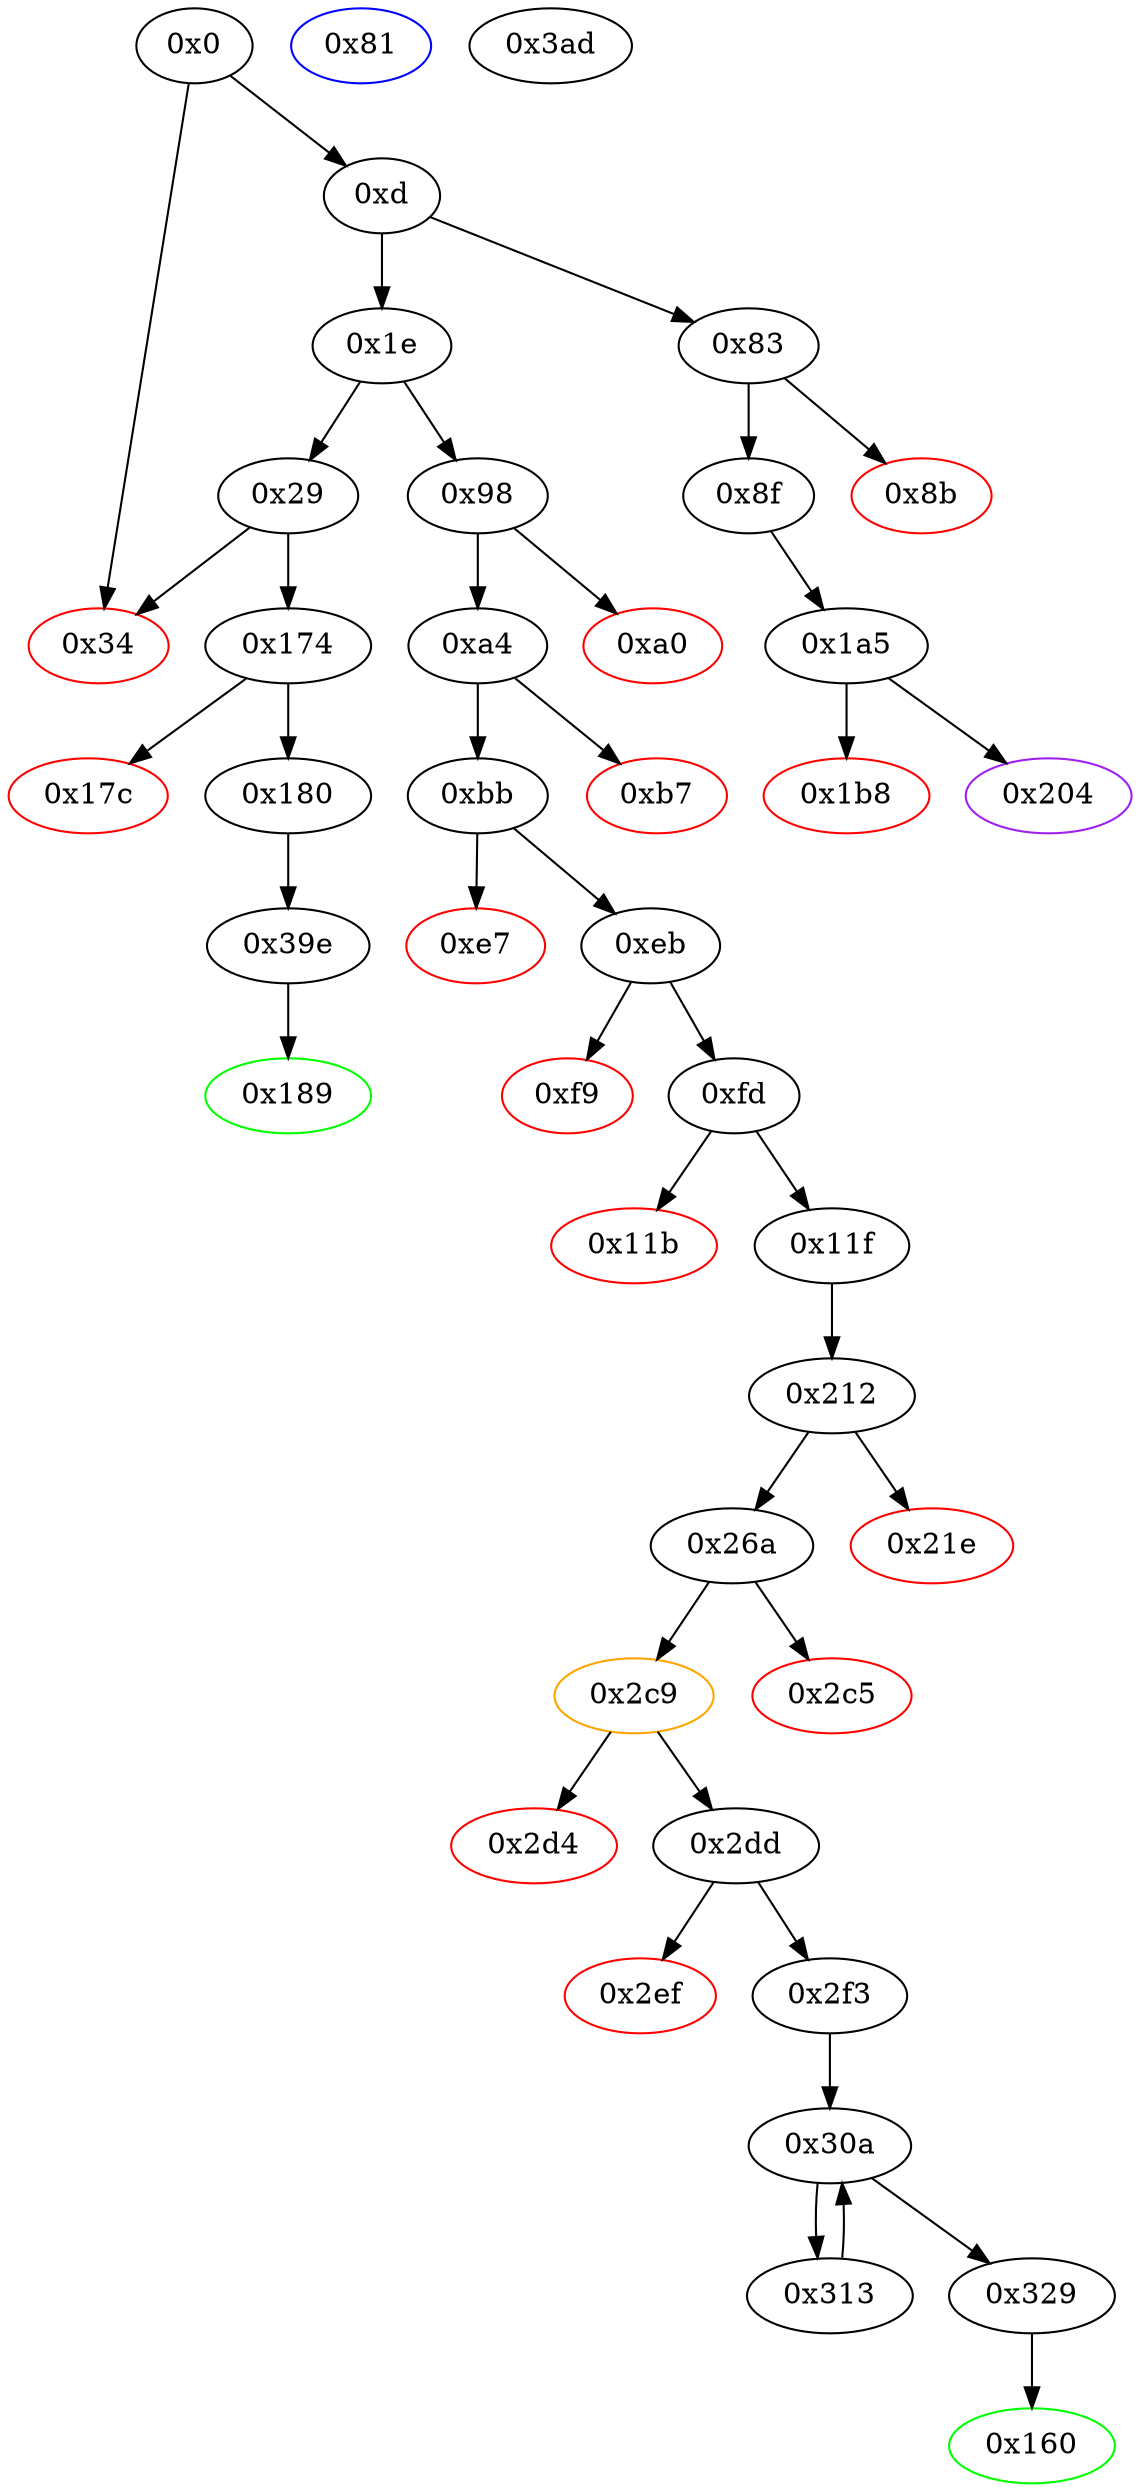 strict digraph "" {
"0x8b" [color=red, fillcolor=white, id="0x8b", style=filled, tooltip="Block 0x8b\n[0x8b:0x8e]\n---\nPredecessors: [0x83]\nSuccessors: []\n---\n0x8b PUSH1 0x0\n0x8d DUP1\n0x8e REVERT\n---\n0x8b: V40 = 0x0\n0x8e: REVERT 0x0 0x0\n---\nEntry stack: [V9, V37]\nStack pops: 0\nStack additions: []\nExit stack: [V9, V37]\n\nDef sites:\nV9: {0xd.0x12}\nV37: {0x83.0x84}\n"];
"0x2c9" [color=orange, fillcolor=white, id="0x2c9", style=filled, tooltip="Block 0x2c9\n[0x2c9:0x2d3]\n---\nPredecessors: [0x26a]\nSuccessors: [0x2d4, 0x2dd]\n---\n0x2c9 JUMPDEST\n0x2ca POP\n0x2cb GAS\n0x2cc CALL\n0x2cd ISZERO\n0x2ce DUP1\n0x2cf ISZERO\n0x2d0 PUSH2 0x2dd\n0x2d3 JUMPI\n---\n0x2c9: JUMPDEST \n0x2cb: V232 = GAS\n0x2cc: V233 = CALL V232 V219 0x0 V218 V225 V218 0x20\n0x2cd: V234 = ISZERO V233\n0x2cf: V235 = ISZERO V234\n0x2d0: V236 = 0x2dd\n0x2d3: JUMPI 0x2dd V235\n---\nEntry stack: [V9, 0x160, V62, V65, V105, 0x0, V219, V219, 0x23b872dd, V222, 0x20, V218, V225, V218, 0x0, V219, V228]\nStack pops: 7\nStack additions: [V234]\nExit stack: [V9, 0x160, V62, V65, V105, 0x0, V219, V219, 0x23b872dd, V222, V234]\n\nDef sites:\nV9: {0xd.0x12}\n0x160: {0xa4.0xa6}\nV62: {0xbb.0xc6}\nV65: {0xbb.0xcc}\nV105: {0x11f.0x132}\n0x0: {0x212.0x213}\nV219: {0x26a.0x29e}\nV219: {0x26a.0x29e}\n0x23b872dd: {0x26a.0x2a2}\nV222: {0x26a.0x2ac}\n0x20: {0x26a.0x2ae}\nV218: {0x26a.0x29a}\nV225: {0x26a.0x2b7}\nV218: {0x26a.0x29a}\n0x0: {0x26a.0x2b9}\nV219: {0x26a.0x29e}\nV228: {0x26a.0x2be}\n"];
"0x8f" [fillcolor=white, id="0x8f", style=filled, tooltip="Block 0x8f\n[0x8f:0x97]\n---\nPredecessors: [0x83]\nSuccessors: [0x1a5]\n---\n0x8f JUMPDEST\n0x90 POP\n0x91 PUSH2 0x81\n0x94 PUSH2 0x1a5\n0x97 JUMP\n---\n0x8f: JUMPDEST \n0x91: V41 = 0x81\n0x94: V42 = 0x1a5\n0x97: JUMP 0x1a5\n---\nEntry stack: [V9, V37]\nStack pops: 1\nStack additions: [0x81]\nExit stack: [V9, 0x81]\n\nDef sites:\nV9: {0xd.0x12}\nV37: {0x83.0x84}\n"];
"0x160" [color=green, fillcolor=white, id="0x160", style=filled, tooltip="Block 0x160\n[0x160:0x173]\n---\nPredecessors: [0x329]\nSuccessors: []\n---\n0x160 JUMPDEST\n0x161 PUSH1 0x40\n0x163 DUP1\n0x164 MLOAD\n0x165 SWAP2\n0x166 ISZERO\n0x167 ISZERO\n0x168 DUP3\n0x169 MSTORE\n0x16a MLOAD\n0x16b SWAP1\n0x16c DUP2\n0x16d SWAP1\n0x16e SUB\n0x16f PUSH1 0x20\n0x171 ADD\n0x172 SWAP1\n0x173 RETURN\n---\n0x160: JUMPDEST \n0x161: V113 = 0x40\n0x164: V114 = M[0x40]\n0x166: V115 = ISZERO V249\n0x167: V116 = ISZERO V115\n0x169: M[V114] = V116\n0x16a: V117 = M[0x40]\n0x16e: V118 = SUB V114 V117\n0x16f: V119 = 0x20\n0x171: V120 = ADD 0x20 V118\n0x173: RETURN V117 V120\n---\nEntry stack: [V9, V249]\nStack pops: 1\nStack additions: []\nExit stack: [V9]\n\nDef sites:\nV9: {0xd.0x12}\nV249: {0x2f3.0x2f5}\n"];
"0x81" [color=blue, fillcolor=white, id="0x81", style=filled, tooltip="Block 0x81\n[0x81:0x82]\n---\nPredecessors: []\nSuccessors: []\n---\n0x81 JUMPDEST\n0x82 STOP\n---\n0x81: JUMPDEST \n0x82: STOP \n---\nEntry stack: []\nStack pops: 0\nStack additions: []\nExit stack: []\n\nDef sites:\n"];
"0x11b" [color=red, fillcolor=white, id="0x11b", style=filled, tooltip="Block 0x11b\n[0x11b:0x11e]\n---\nPredecessors: [0xfd]\nSuccessors: []\n---\n0x11b PUSH1 0x0\n0x11d DUP1\n0x11e REVERT\n---\n0x11b: V96 = 0x0\n0x11e: REVERT 0x0 0x0\n---\nEntry stack: [V9, 0x160, V62, V65, V66, 0x4, V86, V84, 0x64]\nStack pops: 0\nStack additions: []\nExit stack: [V9, 0x160, V62, V65, V66, 0x4, V86, V84, 0x64]\n\nDef sites:\nV9: {0xd.0x12}\n0x160: {0xa4.0xa6}\nV62: {0xbb.0xc6}\nV65: {0xbb.0xcc}\nV66: {0xbb.0xcf}\n0x4: {0xa4.0xa9}\nV86: {0xfd.0x103}\nV84: {0xfd.0xff}\n0x64: {0xbb.0xd4}\n"];
"0x1a5" [fillcolor=white, id="0x1a5", style=filled, tooltip="Block 0x1a5\n[0x1a5:0x1b7]\n---\nPredecessors: [0x8f]\nSuccessors: [0x1b8, 0x204]\n---\n0x1a5 JUMPDEST\n0x1a6 PUSH1 0x0\n0x1a8 SLOAD\n0x1a9 PUSH1 0x1\n0x1ab PUSH1 0x1\n0x1ad PUSH1 0xa0\n0x1af SHL\n0x1b0 SUB\n0x1b1 AND\n0x1b2 CALLER\n0x1b3 EQ\n0x1b4 PUSH2 0x204\n0x1b7 JUMPI\n---\n0x1a5: JUMPDEST \n0x1a6: V139 = 0x0\n0x1a8: V140 = S[0x0]\n0x1a9: V141 = 0x1\n0x1ab: V142 = 0x1\n0x1ad: V143 = 0xa0\n0x1af: V144 = SHL 0xa0 0x1\n0x1b0: V145 = SUB 0x10000000000000000000000000000000000000000 0x1\n0x1b1: V146 = AND 0xffffffffffffffffffffffffffffffffffffffff V140\n0x1b2: V147 = CALLER\n0x1b3: V148 = EQ V147 V146\n0x1b4: V149 = 0x204\n0x1b7: JUMPI 0x204 V148\n---\nEntry stack: [V9, 0x81]\nStack pops: 0\nStack additions: []\nExit stack: [V9, 0x81]\n\nDef sites:\nV9: {0xd.0x12}\n0x81: {0x8f.0x91}\n"];
"0x11f" [fillcolor=white, id="0x11f", style=filled, tooltip="Block 0x11f\n[0x11f:0x15f]\n---\nPredecessors: [0xfd]\nSuccessors: [0x212]\n---\n0x11f JUMPDEST\n0x120 SWAP2\n0x121 SWAP1\n0x122 DUP1\n0x123 DUP1\n0x124 PUSH1 0x1f\n0x126 ADD\n0x127 PUSH1 0x20\n0x129 DUP1\n0x12a SWAP2\n0x12b DIV\n0x12c MUL\n0x12d PUSH1 0x20\n0x12f ADD\n0x130 PUSH1 0x40\n0x132 MLOAD\n0x133 SWAP1\n0x134 DUP2\n0x135 ADD\n0x136 PUSH1 0x40\n0x138 MSTORE\n0x139 DUP1\n0x13a SWAP4\n0x13b SWAP3\n0x13c SWAP2\n0x13d SWAP1\n0x13e DUP2\n0x13f DUP2\n0x140 MSTORE\n0x141 PUSH1 0x20\n0x143 ADD\n0x144 DUP4\n0x145 DUP4\n0x146 DUP1\n0x147 DUP3\n0x148 DUP5\n0x149 CALLDATACOPY\n0x14a PUSH1 0x0\n0x14c SWAP3\n0x14d ADD\n0x14e SWAP2\n0x14f SWAP1\n0x150 SWAP2\n0x151 MSTORE\n0x152 POP\n0x153 SWAP3\n0x154 SWAP6\n0x155 POP\n0x156 PUSH2 0x212\n0x159 SWAP5\n0x15a POP\n0x15b POP\n0x15c POP\n0x15d POP\n0x15e POP\n0x15f JUMP\n---\n0x11f: JUMPDEST \n0x124: V97 = 0x1f\n0x126: V98 = ADD 0x1f V84\n0x127: V99 = 0x20\n0x12b: V100 = DIV V98 0x20\n0x12c: V101 = MUL V100 0x20\n0x12d: V102 = 0x20\n0x12f: V103 = ADD 0x20 V101\n0x130: V104 = 0x40\n0x132: V105 = M[0x40]\n0x135: V106 = ADD V105 V103\n0x136: V107 = 0x40\n0x138: M[0x40] = V106\n0x140: M[V105] = V84\n0x141: V108 = 0x20\n0x143: V109 = ADD 0x20 V105\n0x149: CALLDATACOPY V109 V86 V84\n0x14a: V110 = 0x0\n0x14d: V111 = ADD V109 V84\n0x151: M[V111] = 0x0\n0x156: V112 = 0x212\n0x15f: JUMP 0x212\n---\nEntry stack: [V9, 0x160, V62, V65, V66, 0x4, V86, V84, 0x64]\nStack pops: 5\nStack additions: [V105]\nExit stack: [V9, 0x160, V62, V65, V105]\n\nDef sites:\nV9: {0xd.0x12}\n0x160: {0xa4.0xa6}\nV62: {0xbb.0xc6}\nV65: {0xbb.0xcc}\nV66: {0xbb.0xcf}\n0x4: {0xa4.0xa9}\nV86: {0xfd.0x103}\nV84: {0xfd.0xff}\n0x64: {0xbb.0xd4}\n"];
"0x26a" [fillcolor=white, id="0x26a", style=filled, tooltip="Block 0x26a\n[0x26a:0x2c4]\n---\nPredecessors: [0x212]\nSuccessors: [0x2c5, 0x2c9]\n---\n0x26a JUMPDEST\n0x26b PUSH1 0x1\n0x26d SLOAD\n0x26e PUSH1 0x40\n0x270 DUP1\n0x271 MLOAD\n0x272 PUSH4 0x23b872dd\n0x277 PUSH1 0xe0\n0x279 SHL\n0x27a DUP2\n0x27b MSTORE\n0x27c CALLER\n0x27d PUSH1 0x4\n0x27f DUP3\n0x280 ADD\n0x281 MSTORE\n0x282 PUSH1 0x1\n0x284 PUSH1 0x1\n0x286 PUSH1 0xa0\n0x288 SHL\n0x289 SUB\n0x28a DUP8\n0x28b DUP2\n0x28c AND\n0x28d PUSH1 0x24\n0x28f DUP4\n0x290 ADD\n0x291 MSTORE\n0x292 PUSH1 0x44\n0x294 DUP3\n0x295 ADD\n0x296 DUP8\n0x297 SWAP1\n0x298 MSTORE\n0x299 SWAP2\n0x29a MLOAD\n0x29b SWAP2\n0x29c SWAP1\n0x29d SWAP3\n0x29e AND\n0x29f SWAP2\n0x2a0 DUP3\n0x2a1 SWAP2\n0x2a2 PUSH4 0x23b872dd\n0x2a7 SWAP2\n0x2a8 PUSH1 0x64\n0x2aa DUP1\n0x2ab DUP3\n0x2ac ADD\n0x2ad SWAP3\n0x2ae PUSH1 0x20\n0x2b0 SWAP3\n0x2b1 SWAP1\n0x2b2 SWAP2\n0x2b3 SWAP1\n0x2b4 DUP3\n0x2b5 SWAP1\n0x2b6 SUB\n0x2b7 ADD\n0x2b8 DUP2\n0x2b9 PUSH1 0x0\n0x2bb DUP8\n0x2bc DUP1\n0x2bd EXTCODESIZE\n0x2be ISZERO\n0x2bf DUP1\n0x2c0 ISZERO\n0x2c1 PUSH2 0x2c9\n0x2c4 JUMPI\n---\n0x26a: JUMPDEST \n0x26b: V198 = 0x1\n0x26d: V199 = S[0x1]\n0x26e: V200 = 0x40\n0x271: V201 = M[0x40]\n0x272: V202 = 0x23b872dd\n0x277: V203 = 0xe0\n0x279: V204 = SHL 0xe0 0x23b872dd\n0x27b: M[V201] = 0x23b872dd00000000000000000000000000000000000000000000000000000000\n0x27c: V205 = CALLER\n0x27d: V206 = 0x4\n0x280: V207 = ADD V201 0x4\n0x281: M[V207] = V205\n0x282: V208 = 0x1\n0x284: V209 = 0x1\n0x286: V210 = 0xa0\n0x288: V211 = SHL 0xa0 0x1\n0x289: V212 = SUB 0x10000000000000000000000000000000000000000 0x1\n0x28c: V213 = AND 0xffffffffffffffffffffffffffffffffffffffff V62\n0x28d: V214 = 0x24\n0x290: V215 = ADD V201 0x24\n0x291: M[V215] = V213\n0x292: V216 = 0x44\n0x295: V217 = ADD V201 0x44\n0x298: M[V217] = V65\n0x29a: V218 = M[0x40]\n0x29e: V219 = AND V199 0xffffffffffffffffffffffffffffffffffffffff\n0x2a2: V220 = 0x23b872dd\n0x2a8: V221 = 0x64\n0x2ac: V222 = ADD V201 0x64\n0x2ae: V223 = 0x20\n0x2b6: V224 = SUB V201 V218\n0x2b7: V225 = ADD V224 0x64\n0x2b9: V226 = 0x0\n0x2bd: V227 = EXTCODESIZE V219\n0x2be: V228 = ISZERO V227\n0x2c0: V229 = ISZERO V228\n0x2c1: V230 = 0x2c9\n0x2c4: JUMPI 0x2c9 V229\n---\nEntry stack: [V9, 0x160, V62, V65, V105, 0x0]\nStack pops: 4\nStack additions: [S3, S2, S1, S0, V219, V219, 0x23b872dd, V222, 0x20, V218, V225, V218, 0x0, V219, V228]\nExit stack: [V9, 0x160, V62, V65, V105, 0x0, V219, V219, 0x23b872dd, V222, 0x20, V218, V225, V218, 0x0, V219, V228]\n\nDef sites:\nV9: {0xd.0x12}\n0x160: {0xa4.0xa6}\nV62: {0xbb.0xc6}\nV65: {0xbb.0xcc}\nV105: {0x11f.0x132}\n0x0: {0x212.0x213}\n"];
"0x189" [color=green, fillcolor=white, id="0x189", style=filled, tooltip="Block 0x189\n[0x189:0x1a4]\n---\nPredecessors: [0x39e]\nSuccessors: []\n---\n0x189 JUMPDEST\n0x18a PUSH1 0x40\n0x18c DUP1\n0x18d MLOAD\n0x18e PUSH1 0x1\n0x190 PUSH1 0x1\n0x192 PUSH1 0xa0\n0x194 SHL\n0x195 SUB\n0x196 SWAP1\n0x197 SWAP3\n0x198 AND\n0x199 DUP3\n0x19a MSTORE\n0x19b MLOAD\n0x19c SWAP1\n0x19d DUP2\n0x19e SWAP1\n0x19f SUB\n0x1a0 PUSH1 0x20\n0x1a2 ADD\n0x1a3 SWAP1\n0x1a4 RETURN\n---\n0x189: JUMPDEST \n0x18a: V127 = 0x40\n0x18d: V128 = M[0x40]\n0x18e: V129 = 0x1\n0x190: V130 = 0x1\n0x192: V131 = 0xa0\n0x194: V132 = SHL 0xa0 0x1\n0x195: V133 = SUB 0x10000000000000000000000000000000000000000 0x1\n0x198: V134 = AND V303 0xffffffffffffffffffffffffffffffffffffffff\n0x19a: M[V128] = V134\n0x19b: V135 = M[0x40]\n0x19f: V136 = SUB V128 V135\n0x1a0: V137 = 0x20\n0x1a2: V138 = ADD 0x20 V136\n0x1a4: RETURN V135 V138\n---\nEntry stack: [V9, V303]\nStack pops: 1\nStack additions: []\nExit stack: [V9]\n\nDef sites:\nV9: {0xd.0x12}\nV303: {0x39e.0x3aa}\n"];
"0x2ef" [color=red, fillcolor=white, id="0x2ef", style=filled, tooltip="Block 0x2ef\n[0x2ef:0x2f2]\n---\nPredecessors: [0x2dd]\nSuccessors: []\n---\n0x2ef PUSH1 0x0\n0x2f1 DUP1\n0x2f2 REVERT\n---\n0x2ef: V248 = 0x0\n0x2f2: REVERT 0x0 0x0\n---\nEntry stack: [V9, 0x160, V62, V65, V105, 0x0, V219, V242, V243]\nStack pops: 0\nStack additions: []\nExit stack: [V9, 0x160, V62, V65, V105, 0x0, V219, V242, V243]\n\nDef sites:\nV9: {0xd.0x12}\n0x160: {0xa4.0xa6}\nV62: {0xbb.0xc6}\nV65: {0xbb.0xcc}\nV105: {0x11f.0x132}\n0x0: {0x212.0x213}\nV219: {0x26a.0x29e}\nV242: {0x2dd.0x2e4}\nV243: {0x2dd.0x2e5}\n"];
"0x83" [fillcolor=white, id="0x83", style=filled, tooltip="Block 0x83\n[0x83:0x8a]\n---\nPredecessors: [0xd]\nSuccessors: [0x8b, 0x8f]\n---\n0x83 JUMPDEST\n0x84 CALLVALUE\n0x85 DUP1\n0x86 ISZERO\n0x87 PUSH2 0x8f\n0x8a JUMPI\n---\n0x83: JUMPDEST \n0x84: V37 = CALLVALUE\n0x86: V38 = ISZERO V37\n0x87: V39 = 0x8f\n0x8a: JUMPI 0x8f V38\n---\nEntry stack: [V9]\nStack pops: 0\nStack additions: [V37]\nExit stack: [V9, V37]\n\nDef sites:\nV9: {0xd.0x12}\n"];
"0x3ad" [fillcolor=white, id="0x3ad", style=filled, tooltip="Block 0x3ad\n[0x3ad:0x3e1]\n---\nPredecessors: []\nSuccessors: []\n---\n0x3ad INVALID\n0x3ae LOG2\n0x3af PUSH6 0x627a7a723158\n0x3b6 SHA3\n0x3b7 MISSING 0xac\n0x3b8 SIGNEXTEND\n0x3b9 DUP1\n0x3ba MISSING 0xd5\n0x3bb REVERT\n0x3bc SWAP11\n0x3bd SUB\n0x3be DUP13\n0x3bf MISSING 0xc2\n0x3c0 LOG4\n0x3c1 PUSH7 0x8aac083defeff7\n0x3c9 MISSING 0x2f\n0x3ca MISSING 0x26\n0x3cb MISSING 0x2c\n0x3cc SWAP9\n0x3cd MISSING 0xcc\n0x3ce GASPRICE\n0x3cf PUSH7 0x586b815100e1e2\n0x3d7 PUSH5 0x736f6c6343\n0x3dd STOP\n0x3de SDIV\n0x3df LT\n0x3e0 STOP\n0x3e1 ORIGIN\n---\n0x3ad: INVALID \n0x3ae: LOG S0 S1 S2 S3\n0x3af: V304 = 0x627a7a723158\n0x3b6: V305 = SHA3 0x627a7a723158 S4\n0x3b7: MISSING 0xac\n0x3b8: V306 = SIGNEXTEND S0 S1\n0x3ba: MISSING 0xd5\n0x3bb: REVERT S0 S1\n0x3bd: V307 = SUB S11 S1\n0x3bf: MISSING 0xc2\n0x3c0: LOG S0 S1 S2 S3 S4 S5\n0x3c1: V308 = 0x8aac083defeff7\n0x3c9: MISSING 0x2f\n0x3ca: MISSING 0x26\n0x3cb: MISSING 0x2c\n0x3cd: MISSING 0xcc\n0x3ce: V309 = GASPRICE\n0x3cf: V310 = 0x586b815100e1e2\n0x3d7: V311 = 0x736f6c6343\n0x3dd: STOP \n0x3de: V312 = SDIV S0 S1\n0x3df: V313 = LT V312 S2\n0x3e0: STOP \n0x3e1: V314 = ORIGIN\n---\nEntry stack: []\nStack pops: 0\nStack additions: [V305, V306, V306, S13, V307, S2, S3, S4, S5, S6, S7, S8, S9, S10, S0, S12, S13, 0x8aac083defeff7, S9, S1, S2, S3, S4, S5, S6, S7, S8, S0, 0x736f6c6343, 0x586b815100e1e2, V309, V313, V314]\nExit stack: []\n\nDef sites:\n"];
"0x329" [fillcolor=white, id="0x329", style=filled, tooltip="Block 0x329\n[0x329:0x39d]\n---\nPredecessors: [0x30a]\nSuccessors: [0x160]\n---\n0x329 JUMPDEST\n0x32a MLOAD\n0x32b DUP2\n0x32c MLOAD\n0x32d PUSH1 0x20\n0x32f SWAP4\n0x330 DUP5\n0x331 SUB\n0x332 PUSH2 0x100\n0x335 EXP\n0x336 PUSH1 0x0\n0x338 NOT\n0x339 ADD\n0x33a DUP1\n0x33b NOT\n0x33c SWAP1\n0x33d SWAP3\n0x33e AND\n0x33f SWAP2\n0x340 AND\n0x341 OR\n0x342 SWAP1\n0x343 MSTORE\n0x344 PUSH1 0x40\n0x346 DUP1\n0x347 MLOAD\n0x348 SWAP3\n0x349 SWAP1\n0x34a SWAP5\n0x34b ADD\n0x34c DUP3\n0x34d SWAP1\n0x34e SUB\n0x34f DUP3\n0x350 SHA3\n0x351 PUSH1 0x1\n0x353 PUSH1 0x1\n0x355 PUSH1 0xa0\n0x357 SHL\n0x358 SUB\n0x359 DUP13\n0x35a AND\n0x35b DUP4\n0x35c MSTORE\n0x35d SWAP1\n0x35e DUP3\n0x35f ADD\n0x360 DUP11\n0x361 SWAP1\n0x362 MSTORE\n0x363 DUP4\n0x364 MLOAD\n0x365 SWAP1\n0x366 SWAP6\n0x367 POP\n0x368 CALLER\n0x369 SWAP5\n0x36a POP\n0x36b PUSH32 0xa6c34ddb8813bc4127e45fb5fea9954a5303fee8ddf93c620118001f2306e5d3\n0x38c SWAP4\n0x38d SWAP2\n0x38e DUP2\n0x38f SWAP1\n0x390 SUB\n0x391 SWAP1\n0x392 SWAP2\n0x393 ADD\n0x394 SWAP2\n0x395 POP\n0x396 LOG3\n0x397 POP\n0x398 SWAP4\n0x399 SWAP3\n0x39a POP\n0x39b POP\n0x39c POP\n0x39d JUMP\n---\n0x329: JUMPDEST \n0x32a: V266 = M[S0]\n0x32c: V267 = M[S1]\n0x32d: V268 = 0x20\n0x331: V269 = SUB 0x20 S2\n0x332: V270 = 0x100\n0x335: V271 = EXP 0x100 V269\n0x336: V272 = 0x0\n0x338: V273 = NOT 0x0\n0x339: V274 = ADD 0xffffffffffffffffffffffffffffffffffffffffffffffffffffffffffffffff V271\n0x33b: V275 = NOT V274\n0x33e: V276 = AND V266 V275\n0x340: V277 = AND V274 V267\n0x341: V278 = OR V277 V276\n0x343: M[S1] = V278\n0x344: V279 = 0x40\n0x347: V280 = M[0x40]\n0x34b: V281 = ADD V251 V252\n0x34e: V282 = SUB V281 V280\n0x350: V283 = SHA3 V280 V282\n0x351: V284 = 0x1\n0x353: V285 = 0x1\n0x355: V286 = 0xa0\n0x357: V287 = SHL 0xa0 0x1\n0x358: V288 = SUB 0x10000000000000000000000000000000000000000 0x1\n0x35a: V289 = AND V62 0xffffffffffffffffffffffffffffffffffffffff\n0x35c: M[V280] = V289\n0x35f: V290 = ADD V280 0x20\n0x362: M[V290] = V65\n0x364: V291 = M[0x40]\n0x368: V292 = CALLER\n0x36b: V293 = 0xa6c34ddb8813bc4127e45fb5fea9954a5303fee8ddf93c620118001f2306e5d3\n0x390: V294 = SUB V280 V291\n0x393: V295 = ADD 0x40 V294\n0x396: LOG V291 V295 0xa6c34ddb8813bc4127e45fb5fea9954a5303fee8ddf93c620118001f2306e5d3 V292 V283\n0x39d: JUMP 0x160\n---\nEntry stack: [V9, 0x160, V62, V65, V105, V249, V219, V105, V251, V251, V254, V252, S2, S1, S0]\nStack pops: 14\nStack additions: [S9]\nExit stack: [V9, V249]\n\nDef sites:\nV9: {0xd.0x12}\n0x160: {0xa4.0xa6}\nV62: {0xbb.0xc6}\nV65: {0xbb.0xcc}\nV105: {0x11f.0x132}\nV249: {0x2f3.0x2f5}\nV219: {0x26a.0x29e}\nV105: {0x11f.0x132}\nV251: {0x2f3.0x2f8}\nV251: {0x2f3.0x2f8}\nV254: {0x2f3.0x305}\nV252: {0x2f3.0x2fa}\nS2: {0x313.0x31c, 0x2f3.0x2fa}\nS1: {0x313.0x322, 0x2f3.0x2f8}\nS0: {0x313.0x324, 0x2f3.0x305}\n"];
"0x212" [fillcolor=white, id="0x212", style=filled, tooltip="Block 0x212\n[0x212:0x21d]\n---\nPredecessors: [0x11f]\nSuccessors: [0x21e, 0x26a]\n---\n0x212 JUMPDEST\n0x213 PUSH1 0x0\n0x215 DUP2\n0x216 MLOAD\n0x217 PUSH1 0x46\n0x219 EQ\n0x21a PUSH2 0x26a\n0x21d JUMPI\n---\n0x212: JUMPDEST \n0x213: V175 = 0x0\n0x216: V176 = M[V105]\n0x217: V177 = 0x46\n0x219: V178 = EQ 0x46 V176\n0x21a: V179 = 0x26a\n0x21d: JUMPI 0x26a V178\n---\nEntry stack: [V9, 0x160, V62, V65, V105]\nStack pops: 1\nStack additions: [S0, 0x0]\nExit stack: [V9, 0x160, V62, V65, V105, 0x0]\n\nDef sites:\nV9: {0xd.0x12}\n0x160: {0xa4.0xa6}\nV62: {0xbb.0xc6}\nV65: {0xbb.0xcc}\nV105: {0x11f.0x132}\n"];
"0x17c" [color=red, fillcolor=white, id="0x17c", style=filled, tooltip="Block 0x17c\n[0x17c:0x17f]\n---\nPredecessors: [0x174]\nSuccessors: []\n---\n0x17c PUSH1 0x0\n0x17e DUP1\n0x17f REVERT\n---\n0x17c: V124 = 0x0\n0x17f: REVERT 0x0 0x0\n---\nEntry stack: [V9, V121]\nStack pops: 0\nStack additions: []\nExit stack: [V9, V121]\n\nDef sites:\nV9: {0xd.0x12}\nV121: {0x174.0x175}\n"];
"0xf9" [color=red, fillcolor=white, id="0xf9", style=filled, tooltip="Block 0xf9\n[0xf9:0xfc]\n---\nPredecessors: [0xeb]\nSuccessors: []\n---\n0xf9 PUSH1 0x0\n0xfb DUP1\n0xfc REVERT\n---\n0xf9: V83 = 0x0\n0xfc: REVERT 0x0 0x0\n---\nEntry stack: [V9, 0x160, V62, V65, V66, 0x4, 0x64, V77]\nStack pops: 0\nStack additions: []\nExit stack: [V9, 0x160, V62, V65, V66, 0x4, 0x64, V77]\n\nDef sites:\nV9: {0xd.0x12}\n0x160: {0xa4.0xa6}\nV62: {0xbb.0xc6}\nV65: {0xbb.0xcc}\nV66: {0xbb.0xcf}\n0x4: {0xa4.0xa9}\n0x64: {0xbb.0xd4}\nV77: {0xeb.0xed}\n"];
"0xa4" [fillcolor=white, id="0xa4", style=filled, tooltip="Block 0xa4\n[0xa4:0xb6]\n---\nPredecessors: [0x98]\nSuccessors: [0xb7, 0xbb]\n---\n0xa4 JUMPDEST\n0xa5 POP\n0xa6 PUSH2 0x160\n0xa9 PUSH1 0x4\n0xab DUP1\n0xac CALLDATASIZE\n0xad SUB\n0xae PUSH1 0x60\n0xb0 DUP2\n0xb1 LT\n0xb2 ISZERO\n0xb3 PUSH2 0xbb\n0xb6 JUMPI\n---\n0xa4: JUMPDEST \n0xa6: V47 = 0x160\n0xa9: V48 = 0x4\n0xac: V49 = CALLDATASIZE\n0xad: V50 = SUB V49 0x4\n0xae: V51 = 0x60\n0xb1: V52 = LT V50 0x60\n0xb2: V53 = ISZERO V52\n0xb3: V54 = 0xbb\n0xb6: JUMPI 0xbb V53\n---\nEntry stack: [V9, V43]\nStack pops: 1\nStack additions: [0x160, 0x4, V50]\nExit stack: [V9, 0x160, 0x4, V50]\n\nDef sites:\nV9: {0xd.0x12}\nV43: {0x98.0x99}\n"];
"0x29" [fillcolor=white, id="0x29", style=filled, tooltip="Block 0x29\n[0x29:0x33]\n---\nPredecessors: [0x1e]\nSuccessors: [0x34, 0x174]\n---\n0x29 DUP1\n0x2a PUSH4 0x7af148c0\n0x2f EQ\n0x30 PUSH2 0x174\n0x33 JUMPI\n---\n0x2a: V16 = 0x7af148c0\n0x2f: V17 = EQ 0x7af148c0 V9\n0x30: V18 = 0x174\n0x33: JUMPI 0x174 V17\n---\nEntry stack: [V9]\nStack pops: 1\nStack additions: [S0]\nExit stack: [V9]\n\nDef sites:\nV9: {0xd.0x12}\n"];
"0xe7" [color=red, fillcolor=white, id="0xe7", style=filled, tooltip="Block 0xe7\n[0xe7:0xea]\n---\nPredecessors: [0xbb]\nSuccessors: []\n---\n0xe7 PUSH1 0x0\n0xe9 DUP1\n0xea REVERT\n---\n0xe7: V76 = 0x0\n0xea: REVERT 0x0 0x0\n---\nEntry stack: [V9, 0x160, V62, V65, V66, 0x4, 0x64, V71]\nStack pops: 0\nStack additions: []\nExit stack: [V9, 0x160, V62, V65, V66, 0x4, 0x64, V71]\n\nDef sites:\nV9: {0xd.0x12}\n0x160: {0xa4.0xa6}\nV62: {0xbb.0xc6}\nV65: {0xbb.0xcc}\nV66: {0xbb.0xcf}\n0x4: {0xa4.0xa9}\n0x64: {0xbb.0xd4}\nV71: {0xbb.0xd9}\n"];
"0x313" [fillcolor=white, id="0x313", style=filled, tooltip="Block 0x313\n[0x313:0x328]\n---\nPredecessors: [0x30a]\nSuccessors: [0x30a]\n---\n0x313 DUP1\n0x314 MLOAD\n0x315 DUP3\n0x316 MSTORE\n0x317 PUSH1 0x1f\n0x319 NOT\n0x31a SWAP1\n0x31b SWAP3\n0x31c ADD\n0x31d SWAP2\n0x31e PUSH1 0x20\n0x320 SWAP2\n0x321 DUP3\n0x322 ADD\n0x323 SWAP2\n0x324 ADD\n0x325 PUSH2 0x30a\n0x328 JUMP\n---\n0x314: V258 = M[S0]\n0x316: M[S1] = V258\n0x317: V259 = 0x1f\n0x319: V260 = NOT 0x1f\n0x31c: V261 = ADD S2 0xffffffffffffffffffffffffffffffffffffffffffffffffffffffffffffffe0\n0x31e: V262 = 0x20\n0x322: V263 = ADD 0x20 S1\n0x324: V264 = ADD 0x20 S0\n0x325: V265 = 0x30a\n0x328: JUMP 0x30a\n---\nEntry stack: [V9, 0x160, V62, V65, V105, V249, V219, V105, V251, V251, V254, V252, S2, S1, S0]\nStack pops: 3\nStack additions: [V261, V263, V264]\nExit stack: [V9, 0x160, V62, V65, V105, V249, V219, V105, V251, V251, V254, V252, V261, V263, V264]\n\nDef sites:\nV9: {0xd.0x12}\n0x160: {0xa4.0xa6}\nV62: {0xbb.0xc6}\nV65: {0xbb.0xcc}\nV105: {0x11f.0x132}\nV249: {0x2f3.0x2f5}\nV219: {0x26a.0x29e}\nV105: {0x11f.0x132}\nV251: {0x2f3.0x2f8}\nV251: {0x2f3.0x2f8}\nV254: {0x2f3.0x305}\nV252: {0x2f3.0x2fa}\nS2: {0x313.0x31c, 0x2f3.0x2fa}\nS1: {0x313.0x322, 0x2f3.0x2f8}\nS0: {0x313.0x324, 0x2f3.0x305}\n"];
"0xa0" [color=red, fillcolor=white, id="0xa0", style=filled, tooltip="Block 0xa0\n[0xa0:0xa3]\n---\nPredecessors: [0x98]\nSuccessors: []\n---\n0xa0 PUSH1 0x0\n0xa2 DUP1\n0xa3 REVERT\n---\n0xa0: V46 = 0x0\n0xa3: REVERT 0x0 0x0\n---\nEntry stack: [V9, V43]\nStack pops: 0\nStack additions: []\nExit stack: [V9, V43]\n\nDef sites:\nV9: {0xd.0x12}\nV43: {0x98.0x99}\n"];
"0xbb" [fillcolor=white, id="0xbb", style=filled, tooltip="Block 0xbb\n[0xbb:0xe6]\n---\nPredecessors: [0xa4]\nSuccessors: [0xe7, 0xeb]\n---\n0xbb JUMPDEST\n0xbc PUSH1 0x1\n0xbe PUSH1 0x1\n0xc0 PUSH1 0xa0\n0xc2 SHL\n0xc3 SUB\n0xc4 DUP3\n0xc5 CALLDATALOAD\n0xc6 AND\n0xc7 SWAP2\n0xc8 PUSH1 0x20\n0xca DUP2\n0xcb ADD\n0xcc CALLDATALOAD\n0xcd SWAP2\n0xce DUP2\n0xcf ADD\n0xd0 SWAP1\n0xd1 PUSH1 0x60\n0xd3 DUP2\n0xd4 ADD\n0xd5 PUSH1 0x40\n0xd7 DUP3\n0xd8 ADD\n0xd9 CALLDATALOAD\n0xda PUSH5 0x100000000\n0xe0 DUP2\n0xe1 GT\n0xe2 ISZERO\n0xe3 PUSH2 0xeb\n0xe6 JUMPI\n---\n0xbb: JUMPDEST \n0xbc: V56 = 0x1\n0xbe: V57 = 0x1\n0xc0: V58 = 0xa0\n0xc2: V59 = SHL 0xa0 0x1\n0xc3: V60 = SUB 0x10000000000000000000000000000000000000000 0x1\n0xc5: V61 = CALLDATALOAD 0x4\n0xc6: V62 = AND V61 0xffffffffffffffffffffffffffffffffffffffff\n0xc8: V63 = 0x20\n0xcb: V64 = ADD 0x4 0x20\n0xcc: V65 = CALLDATALOAD 0x24\n0xcf: V66 = ADD 0x4 V50\n0xd1: V67 = 0x60\n0xd4: V68 = ADD 0x4 0x60\n0xd5: V69 = 0x40\n0xd8: V70 = ADD 0x4 0x40\n0xd9: V71 = CALLDATALOAD 0x44\n0xda: V72 = 0x100000000\n0xe1: V73 = GT V71 0x100000000\n0xe2: V74 = ISZERO V73\n0xe3: V75 = 0xeb\n0xe6: JUMPI 0xeb V74\n---\nEntry stack: [V9, 0x160, 0x4, V50]\nStack pops: 2\nStack additions: [V62, V65, V66, S1, 0x64, V71]\nExit stack: [V9, 0x160, V62, V65, V66, 0x4, 0x64, V71]\n\nDef sites:\nV9: {0xd.0x12}\n0x160: {0xa4.0xa6}\n0x4: {0xa4.0xa9}\nV50: {0xa4.0xad}\n"];
"0x98" [fillcolor=white, id="0x98", style=filled, tooltip="Block 0x98\n[0x98:0x9f]\n---\nPredecessors: [0x1e]\nSuccessors: [0xa0, 0xa4]\n---\n0x98 JUMPDEST\n0x99 CALLVALUE\n0x9a DUP1\n0x9b ISZERO\n0x9c PUSH2 0xa4\n0x9f JUMPI\n---\n0x98: JUMPDEST \n0x99: V43 = CALLVALUE\n0x9b: V44 = ISZERO V43\n0x9c: V45 = 0xa4\n0x9f: JUMPI 0xa4 V44\n---\nEntry stack: [V9]\nStack pops: 0\nStack additions: [V43]\nExit stack: [V9, V43]\n\nDef sites:\nV9: {0xd.0x12}\n"];
"0x0" [fillcolor=white, id="0x0", style=filled, tooltip="Block 0x0\n[0x0:0xc]\n---\nPredecessors: []\nSuccessors: [0xd, 0x34]\n---\n0x0 PUSH1 0x80\n0x2 PUSH1 0x40\n0x4 MSTORE\n0x5 PUSH1 0x4\n0x7 CALLDATASIZE\n0x8 LT\n0x9 PUSH2 0x34\n0xc JUMPI\n---\n0x0: V0 = 0x80\n0x2: V1 = 0x40\n0x4: M[0x40] = 0x80\n0x5: V2 = 0x4\n0x7: V3 = CALLDATASIZE\n0x8: V4 = LT V3 0x4\n0x9: V5 = 0x34\n0xc: JUMPI 0x34 V4\n---\nEntry stack: []\nStack pops: 0\nStack additions: []\nExit stack: []\n\nDef sites:\n"];
"0x174" [fillcolor=white, id="0x174", style=filled, tooltip="Block 0x174\n[0x174:0x17b]\n---\nPredecessors: [0x29]\nSuccessors: [0x17c, 0x180]\n---\n0x174 JUMPDEST\n0x175 CALLVALUE\n0x176 DUP1\n0x177 ISZERO\n0x178 PUSH2 0x180\n0x17b JUMPI\n---\n0x174: JUMPDEST \n0x175: V121 = CALLVALUE\n0x177: V122 = ISZERO V121\n0x178: V123 = 0x180\n0x17b: JUMPI 0x180 V122\n---\nEntry stack: [V9]\nStack pops: 0\nStack additions: [V121]\nExit stack: [V9, V121]\n\nDef sites:\nV9: {0xd.0x12}\n"];
"0x34" [color=red, fillcolor=white, id="0x34", style=filled, tooltip="Block 0x34\n[0x34:0x80]\n---\nPredecessors: [0x0, 0x29]\nSuccessors: []\n---\n0x34 JUMPDEST\n0x35 PUSH1 0x40\n0x37 DUP1\n0x38 MLOAD\n0x39 PUSH3 0x461bcd\n0x3d PUSH1 0xe5\n0x3f SHL\n0x40 DUP2\n0x41 MSTORE\n0x42 PUSH1 0x20\n0x44 PUSH1 0x4\n0x46 DUP3\n0x47 ADD\n0x48 MSTORE\n0x49 PUSH1 0x19\n0x4b PUSH1 0x24\n0x4d DUP3\n0x4e ADD\n0x4f MSTORE\n0x50 PUSH32 0x657468207472616e736665722069732064697361626c65642e00000000000000\n0x71 PUSH1 0x44\n0x73 DUP3\n0x74 ADD\n0x75 MSTORE\n0x76 SWAP1\n0x77 MLOAD\n0x78 SWAP1\n0x79 DUP2\n0x7a SWAP1\n0x7b SUB\n0x7c PUSH1 0x64\n0x7e ADD\n0x7f SWAP1\n0x80 REVERT\n---\n0x34: JUMPDEST \n0x35: V19 = 0x40\n0x38: V20 = M[0x40]\n0x39: V21 = 0x461bcd\n0x3d: V22 = 0xe5\n0x3f: V23 = SHL 0xe5 0x461bcd\n0x41: M[V20] = 0x8c379a000000000000000000000000000000000000000000000000000000000\n0x42: V24 = 0x20\n0x44: V25 = 0x4\n0x47: V26 = ADD V20 0x4\n0x48: M[V26] = 0x20\n0x49: V27 = 0x19\n0x4b: V28 = 0x24\n0x4e: V29 = ADD V20 0x24\n0x4f: M[V29] = 0x19\n0x50: V30 = 0x657468207472616e736665722069732064697361626c65642e00000000000000\n0x71: V31 = 0x44\n0x74: V32 = ADD V20 0x44\n0x75: M[V32] = 0x657468207472616e736665722069732064697361626c65642e00000000000000\n0x77: V33 = M[0x40]\n0x7b: V34 = SUB V20 V33\n0x7c: V35 = 0x64\n0x7e: V36 = ADD 0x64 V34\n0x80: REVERT V33 V36\n---\nEntry stack: [V9]\nStack pops: 0\nStack additions: []\nExit stack: [V9]\n\nDef sites:\nV9: {0xd.0x12}\n"];
"0x39e" [fillcolor=white, id="0x39e", style=filled, tooltip="Block 0x39e\n[0x39e:0x3ac]\n---\nPredecessors: [0x180]\nSuccessors: [0x189]\n---\n0x39e JUMPDEST\n0x39f PUSH1 0x1\n0x3a1 SLOAD\n0x3a2 PUSH1 0x1\n0x3a4 PUSH1 0x1\n0x3a6 PUSH1 0xa0\n0x3a8 SHL\n0x3a9 SUB\n0x3aa AND\n0x3ab SWAP1\n0x3ac JUMP\n---\n0x39e: JUMPDEST \n0x39f: V296 = 0x1\n0x3a1: V297 = S[0x1]\n0x3a2: V298 = 0x1\n0x3a4: V299 = 0x1\n0x3a6: V300 = 0xa0\n0x3a8: V301 = SHL 0xa0 0x1\n0x3a9: V302 = SUB 0x10000000000000000000000000000000000000000 0x1\n0x3aa: V303 = AND 0xffffffffffffffffffffffffffffffffffffffff V297\n0x3ac: JUMP 0x189\n---\nEntry stack: [V9, 0x189]\nStack pops: 1\nStack additions: [V303]\nExit stack: [V9, V303]\n\nDef sites:\nV9: {0xd.0x12}\n0x189: {0x180.0x182}\n"];
"0xb7" [color=red, fillcolor=white, id="0xb7", style=filled, tooltip="Block 0xb7\n[0xb7:0xba]\n---\nPredecessors: [0xa4]\nSuccessors: []\n---\n0xb7 PUSH1 0x0\n0xb9 DUP1\n0xba REVERT\n---\n0xb7: V55 = 0x0\n0xba: REVERT 0x0 0x0\n---\nEntry stack: [V9, 0x160, 0x4, V50]\nStack pops: 0\nStack additions: []\nExit stack: [V9, 0x160, 0x4, V50]\n\nDef sites:\nV9: {0xd.0x12}\n0x160: {0xa4.0xa6}\n0x4: {0xa4.0xa9}\nV50: {0xa4.0xad}\n"];
"0x2d4" [color=red, fillcolor=white, id="0x2d4", style=filled, tooltip="Block 0x2d4\n[0x2d4:0x2dc]\n---\nPredecessors: [0x2c9]\nSuccessors: []\n---\n0x2d4 RETURNDATASIZE\n0x2d5 PUSH1 0x0\n0x2d7 DUP1\n0x2d8 RETURNDATACOPY\n0x2d9 RETURNDATASIZE\n0x2da PUSH1 0x0\n0x2dc REVERT\n---\n0x2d4: V237 = RETURNDATASIZE\n0x2d5: V238 = 0x0\n0x2d8: RETURNDATACOPY 0x0 0x0 V237\n0x2d9: V239 = RETURNDATASIZE\n0x2da: V240 = 0x0\n0x2dc: REVERT 0x0 V239\n---\nEntry stack: [V9, 0x160, V62, V65, V105, 0x0, V219, V219, 0x23b872dd, V222, V234]\nStack pops: 0\nStack additions: []\nExit stack: [V9, 0x160, V62, V65, V105, 0x0, V219, V219, 0x23b872dd, V222, V234]\n\nDef sites:\nV9: {0xd.0x12}\n0x160: {0xa4.0xa6}\nV62: {0xbb.0xc6}\nV65: {0xbb.0xcc}\nV105: {0x11f.0x132}\n0x0: {0x212.0x213}\nV219: {0x26a.0x29e}\nV219: {0x26a.0x29e}\n0x23b872dd: {0x26a.0x2a2}\nV222: {0x26a.0x2ac}\nV234: {0x2c9.0x2cd}\n"];
"0xeb" [fillcolor=white, id="0xeb", style=filled, tooltip="Block 0xeb\n[0xeb:0xf8]\n---\nPredecessors: [0xbb]\nSuccessors: [0xf9, 0xfd]\n---\n0xeb JUMPDEST\n0xec DUP3\n0xed ADD\n0xee DUP4\n0xef PUSH1 0x20\n0xf1 DUP3\n0xf2 ADD\n0xf3 GT\n0xf4 ISZERO\n0xf5 PUSH2 0xfd\n0xf8 JUMPI\n---\n0xeb: JUMPDEST \n0xed: V77 = ADD 0x4 V71\n0xef: V78 = 0x20\n0xf2: V79 = ADD V77 0x20\n0xf3: V80 = GT V79 V66\n0xf4: V81 = ISZERO V80\n0xf5: V82 = 0xfd\n0xf8: JUMPI 0xfd V81\n---\nEntry stack: [V9, 0x160, V62, V65, V66, 0x4, 0x64, V71]\nStack pops: 4\nStack additions: [S3, S2, S1, V77]\nExit stack: [V9, 0x160, V62, V65, V66, 0x4, 0x64, V77]\n\nDef sites:\nV9: {0xd.0x12}\n0x160: {0xa4.0xa6}\nV62: {0xbb.0xc6}\nV65: {0xbb.0xcc}\nV66: {0xbb.0xcf}\n0x4: {0xa4.0xa9}\n0x64: {0xbb.0xd4}\nV71: {0xbb.0xd9}\n"];
"0x1b8" [color=red, fillcolor=white, id="0x1b8", style=filled, tooltip="Block 0x1b8\n[0x1b8:0x203]\n---\nPredecessors: [0x1a5]\nSuccessors: []\n---\n0x1b8 PUSH1 0x40\n0x1ba DUP1\n0x1bb MLOAD\n0x1bc PUSH3 0x461bcd\n0x1c0 PUSH1 0xe5\n0x1c2 SHL\n0x1c3 DUP2\n0x1c4 MSTORE\n0x1c5 PUSH1 0x20\n0x1c7 PUSH1 0x4\n0x1c9 DUP3\n0x1ca ADD\n0x1cb DUP2\n0x1cc SWAP1\n0x1cd MSTORE\n0x1ce PUSH1 0x24\n0x1d0 DUP3\n0x1d1 ADD\n0x1d2 MSTORE\n0x1d3 PUSH32 0x4f6e6c7920636f6e7472616374206f776e65722063616e20646f20746869732e\n0x1f4 PUSH1 0x44\n0x1f6 DUP3\n0x1f7 ADD\n0x1f8 MSTORE\n0x1f9 SWAP1\n0x1fa MLOAD\n0x1fb SWAP1\n0x1fc DUP2\n0x1fd SWAP1\n0x1fe SUB\n0x1ff PUSH1 0x64\n0x201 ADD\n0x202 SWAP1\n0x203 REVERT\n---\n0x1b8: V150 = 0x40\n0x1bb: V151 = M[0x40]\n0x1bc: V152 = 0x461bcd\n0x1c0: V153 = 0xe5\n0x1c2: V154 = SHL 0xe5 0x461bcd\n0x1c4: M[V151] = 0x8c379a000000000000000000000000000000000000000000000000000000000\n0x1c5: V155 = 0x20\n0x1c7: V156 = 0x4\n0x1ca: V157 = ADD V151 0x4\n0x1cd: M[V157] = 0x20\n0x1ce: V158 = 0x24\n0x1d1: V159 = ADD V151 0x24\n0x1d2: M[V159] = 0x20\n0x1d3: V160 = 0x4f6e6c7920636f6e7472616374206f776e65722063616e20646f20746869732e\n0x1f4: V161 = 0x44\n0x1f7: V162 = ADD V151 0x44\n0x1f8: M[V162] = 0x4f6e6c7920636f6e7472616374206f776e65722063616e20646f20746869732e\n0x1fa: V163 = M[0x40]\n0x1fe: V164 = SUB V151 V163\n0x1ff: V165 = 0x64\n0x201: V166 = ADD 0x64 V164\n0x203: REVERT V163 V166\n---\nEntry stack: [V9, 0x81]\nStack pops: 0\nStack additions: []\nExit stack: [V9, 0x81]\n\nDef sites:\nV9: {0xd.0x12}\n0x81: {0x8f.0x91}\n"];
"0x1e" [fillcolor=white, id="0x1e", style=filled, tooltip="Block 0x1e\n[0x1e:0x28]\n---\nPredecessors: [0xd]\nSuccessors: [0x29, 0x98]\n---\n0x1e DUP1\n0x1f PUSH4 0x56b8c724\n0x24 EQ\n0x25 PUSH2 0x98\n0x28 JUMPI\n---\n0x1f: V13 = 0x56b8c724\n0x24: V14 = EQ 0x56b8c724 V9\n0x25: V15 = 0x98\n0x28: JUMPI 0x98 V14\n---\nEntry stack: [V9]\nStack pops: 1\nStack additions: [S0]\nExit stack: [V9]\n\nDef sites:\nV9: {0xd.0x12}\n"];
"0xd" [fillcolor=white, id="0xd", style=filled, tooltip="Block 0xd\n[0xd:0x1d]\n---\nPredecessors: [0x0]\nSuccessors: [0x1e, 0x83]\n---\n0xd PUSH1 0x0\n0xf CALLDATALOAD\n0x10 PUSH1 0xe0\n0x12 SHR\n0x13 DUP1\n0x14 PUSH4 0x35f46994\n0x19 EQ\n0x1a PUSH2 0x83\n0x1d JUMPI\n---\n0xd: V6 = 0x0\n0xf: V7 = CALLDATALOAD 0x0\n0x10: V8 = 0xe0\n0x12: V9 = SHR 0xe0 V7\n0x14: V10 = 0x35f46994\n0x19: V11 = EQ 0x35f46994 V9\n0x1a: V12 = 0x83\n0x1d: JUMPI 0x83 V11\n---\nEntry stack: []\nStack pops: 0\nStack additions: [V9]\nExit stack: [V9]\n\nDef sites:\n"];
"0x21e" [color=red, fillcolor=white, id="0x21e", style=filled, tooltip="Block 0x21e\n[0x21e:0x269]\n---\nPredecessors: [0x212]\nSuccessors: []\n---\n0x21e PUSH1 0x40\n0x220 DUP1\n0x221 MLOAD\n0x222 PUSH3 0x461bcd\n0x226 PUSH1 0xe5\n0x228 SHL\n0x229 DUP2\n0x22a MSTORE\n0x22b PUSH1 0x20\n0x22d PUSH1 0x4\n0x22f DUP3\n0x230 ADD\n0x231 MSTORE\n0x232 PUSH1 0x1c\n0x234 PUSH1 0x24\n0x236 DUP3\n0x237 ADD\n0x238 MSTORE\n0x239 PUSH32 0x496e76616c696420637265646974636f696e206964206c656e67746800000000\n0x25a PUSH1 0x44\n0x25c DUP3\n0x25d ADD\n0x25e MSTORE\n0x25f SWAP1\n0x260 MLOAD\n0x261 SWAP1\n0x262 DUP2\n0x263 SWAP1\n0x264 SUB\n0x265 PUSH1 0x64\n0x267 ADD\n0x268 SWAP1\n0x269 REVERT\n---\n0x21e: V180 = 0x40\n0x221: V181 = M[0x40]\n0x222: V182 = 0x461bcd\n0x226: V183 = 0xe5\n0x228: V184 = SHL 0xe5 0x461bcd\n0x22a: M[V181] = 0x8c379a000000000000000000000000000000000000000000000000000000000\n0x22b: V185 = 0x20\n0x22d: V186 = 0x4\n0x230: V187 = ADD V181 0x4\n0x231: M[V187] = 0x20\n0x232: V188 = 0x1c\n0x234: V189 = 0x24\n0x237: V190 = ADD V181 0x24\n0x238: M[V190] = 0x1c\n0x239: V191 = 0x496e76616c696420637265646974636f696e206964206c656e67746800000000\n0x25a: V192 = 0x44\n0x25d: V193 = ADD V181 0x44\n0x25e: M[V193] = 0x496e76616c696420637265646974636f696e206964206c656e67746800000000\n0x260: V194 = M[0x40]\n0x264: V195 = SUB V181 V194\n0x265: V196 = 0x64\n0x267: V197 = ADD 0x64 V195\n0x269: REVERT V194 V197\n---\nEntry stack: [V9, 0x160, V62, V65, V105, 0x0]\nStack pops: 0\nStack additions: []\nExit stack: [V9, 0x160, V62, V65, V105, 0x0]\n\nDef sites:\nV9: {0xd.0x12}\n0x160: {0xa4.0xa6}\nV62: {0xbb.0xc6}\nV65: {0xbb.0xcc}\nV105: {0x11f.0x132}\n0x0: {0x212.0x213}\n"];
"0x204" [color=purple, fillcolor=white, id="0x204", style=filled, tooltip="Block 0x204\n[0x204:0x211]\n---\nPredecessors: [0x1a5]\nSuccessors: []\n---\n0x204 JUMPDEST\n0x205 PUSH1 0x0\n0x207 SLOAD\n0x208 PUSH1 0x1\n0x20a PUSH1 0x1\n0x20c PUSH1 0xa0\n0x20e SHL\n0x20f SUB\n0x210 AND\n0x211 SELFDESTRUCT\n---\n0x204: JUMPDEST \n0x205: V167 = 0x0\n0x207: V168 = S[0x0]\n0x208: V169 = 0x1\n0x20a: V170 = 0x1\n0x20c: V171 = 0xa0\n0x20e: V172 = SHL 0xa0 0x1\n0x20f: V173 = SUB 0x10000000000000000000000000000000000000000 0x1\n0x210: V174 = AND 0xffffffffffffffffffffffffffffffffffffffff V168\n0x211: SELFDESTRUCT V174\n---\nEntry stack: [V9, 0x81]\nStack pops: 0\nStack additions: []\nExit stack: [V9, 0x81]\n\nDef sites:\nV9: {0xd.0x12}\n0x81: {0x8f.0x91}\n"];
"0x30a" [fillcolor=white, id="0x30a", style=filled, tooltip="Block 0x30a\n[0x30a:0x312]\n---\nPredecessors: [0x2f3, 0x313]\nSuccessors: [0x313, 0x329]\n---\n0x30a JUMPDEST\n0x30b PUSH1 0x20\n0x30d DUP4\n0x30e LT\n0x30f PUSH2 0x329\n0x312 JUMPI\n---\n0x30a: JUMPDEST \n0x30b: V255 = 0x20\n0x30e: V256 = LT S2 0x20\n0x30f: V257 = 0x329\n0x312: JUMPI 0x329 V256\n---\nEntry stack: [V9, 0x160, V62, V65, V105, V249, V219, V105, V251, V251, V254, V252, S2, S1, S0]\nStack pops: 3\nStack additions: [S2, S1, S0]\nExit stack: [V9, 0x160, V62, V65, V105, V249, V219, V105, V251, V251, V254, V252, S2, S1, S0]\n\nDef sites:\nV9: {0xd.0x12}\n0x160: {0xa4.0xa6}\nV62: {0xbb.0xc6}\nV65: {0xbb.0xcc}\nV105: {0x11f.0x132}\nV249: {0x2f3.0x2f5}\nV219: {0x26a.0x29e}\nV105: {0x11f.0x132}\nV251: {0x2f3.0x2f8}\nV251: {0x2f3.0x2f8}\nV254: {0x2f3.0x305}\nV252: {0x2f3.0x2fa}\nS2: {0x313.0x31c, 0x2f3.0x2fa}\nS1: {0x313.0x322, 0x2f3.0x2f8}\nS0: {0x313.0x324, 0x2f3.0x305}\n"];
"0x2c5" [color=red, fillcolor=white, id="0x2c5", style=filled, tooltip="Block 0x2c5\n[0x2c5:0x2c8]\n---\nPredecessors: [0x26a]\nSuccessors: []\n---\n0x2c5 PUSH1 0x0\n0x2c7 DUP1\n0x2c8 REVERT\n---\n0x2c5: V231 = 0x0\n0x2c8: REVERT 0x0 0x0\n---\nEntry stack: [V9, 0x160, V62, V65, V105, 0x0, V219, V219, 0x23b872dd, V222, 0x20, V218, V225, V218, 0x0, V219, V228]\nStack pops: 0\nStack additions: []\nExit stack: [V9, 0x160, V62, V65, V105, 0x0, V219, V219, 0x23b872dd, V222, 0x20, V218, V225, V218, 0x0, V219, V228]\n\nDef sites:\nV9: {0xd.0x12}\n0x160: {0xa4.0xa6}\nV62: {0xbb.0xc6}\nV65: {0xbb.0xcc}\nV105: {0x11f.0x132}\n0x0: {0x212.0x213}\nV219: {0x26a.0x29e}\nV219: {0x26a.0x29e}\n0x23b872dd: {0x26a.0x2a2}\nV222: {0x26a.0x2ac}\n0x20: {0x26a.0x2ae}\nV218: {0x26a.0x29a}\nV225: {0x26a.0x2b7}\nV218: {0x26a.0x29a}\n0x0: {0x26a.0x2b9}\nV219: {0x26a.0x29e}\nV228: {0x26a.0x2be}\n"];
"0x2f3" [fillcolor=white, id="0x2f3", style=filled, tooltip="Block 0x2f3\n[0x2f3:0x309]\n---\nPredecessors: [0x2dd]\nSuccessors: [0x30a]\n---\n0x2f3 JUMPDEST\n0x2f4 POP\n0x2f5 MLOAD\n0x2f6 PUSH1 0x40\n0x2f8 MLOAD\n0x2f9 DUP5\n0x2fa MLOAD\n0x2fb SWAP2\n0x2fc SWAP4\n0x2fd POP\n0x2fe DUP5\n0x2ff SWAP2\n0x300 DUP2\n0x301 SWAP1\n0x302 PUSH1 0x20\n0x304 DUP5\n0x305 ADD\n0x306 SWAP1\n0x307 DUP1\n0x308 DUP4\n0x309 DUP4\n---\n0x2f3: JUMPDEST \n0x2f5: V249 = M[V242]\n0x2f6: V250 = 0x40\n0x2f8: V251 = M[0x40]\n0x2fa: V252 = M[V105]\n0x302: V253 = 0x20\n0x305: V254 = ADD V105 0x20\n---\nEntry stack: [V9, 0x160, V62, V65, V105, 0x0, V219, V242, V243]\nStack pops: 5\nStack additions: [S4, V249, S2, S4, V251, V251, V254, V252, V252, V251, V254]\nExit stack: [V9, 0x160, V62, V65, V105, V249, V219, V105, V251, V251, V254, V252, V252, V251, V254]\n\nDef sites:\nV9: {0xd.0x12}\n0x160: {0xa4.0xa6}\nV62: {0xbb.0xc6}\nV65: {0xbb.0xcc}\nV105: {0x11f.0x132}\n0x0: {0x212.0x213}\nV219: {0x26a.0x29e}\nV242: {0x2dd.0x2e4}\nV243: {0x2dd.0x2e5}\n"];
"0xfd" [fillcolor=white, id="0xfd", style=filled, tooltip="Block 0xfd\n[0xfd:0x11a]\n---\nPredecessors: [0xeb]\nSuccessors: [0x11b, 0x11f]\n---\n0xfd JUMPDEST\n0xfe DUP1\n0xff CALLDATALOAD\n0x100 SWAP1\n0x101 PUSH1 0x20\n0x103 ADD\n0x104 SWAP2\n0x105 DUP5\n0x106 PUSH1 0x1\n0x108 DUP4\n0x109 MUL\n0x10a DUP5\n0x10b ADD\n0x10c GT\n0x10d PUSH5 0x100000000\n0x113 DUP4\n0x114 GT\n0x115 OR\n0x116 ISZERO\n0x117 PUSH2 0x11f\n0x11a JUMPI\n---\n0xfd: JUMPDEST \n0xff: V84 = CALLDATALOAD V77\n0x101: V85 = 0x20\n0x103: V86 = ADD 0x20 V77\n0x106: V87 = 0x1\n0x109: V88 = MUL V84 0x1\n0x10b: V89 = ADD V86 V88\n0x10c: V90 = GT V89 V66\n0x10d: V91 = 0x100000000\n0x114: V92 = GT V84 0x100000000\n0x115: V93 = OR V92 V90\n0x116: V94 = ISZERO V93\n0x117: V95 = 0x11f\n0x11a: JUMPI 0x11f V94\n---\nEntry stack: [V9, 0x160, V62, V65, V66, 0x4, 0x64, V77]\nStack pops: 4\nStack additions: [S3, S2, V86, V84, S1]\nExit stack: [V9, 0x160, V62, V65, V66, 0x4, V86, V84, 0x64]\n\nDef sites:\nV9: {0xd.0x12}\n0x160: {0xa4.0xa6}\nV62: {0xbb.0xc6}\nV65: {0xbb.0xcc}\nV66: {0xbb.0xcf}\n0x4: {0xa4.0xa9}\n0x64: {0xbb.0xd4}\nV77: {0xeb.0xed}\n"];
"0x180" [fillcolor=white, id="0x180", style=filled, tooltip="Block 0x180\n[0x180:0x188]\n---\nPredecessors: [0x174]\nSuccessors: [0x39e]\n---\n0x180 JUMPDEST\n0x181 POP\n0x182 PUSH2 0x189\n0x185 PUSH2 0x39e\n0x188 JUMP\n---\n0x180: JUMPDEST \n0x182: V125 = 0x189\n0x185: V126 = 0x39e\n0x188: JUMP 0x39e\n---\nEntry stack: [V9, V121]\nStack pops: 1\nStack additions: [0x189]\nExit stack: [V9, 0x189]\n\nDef sites:\nV9: {0xd.0x12}\nV121: {0x174.0x175}\n"];
"0x2dd" [fillcolor=white, id="0x2dd", style=filled, tooltip="Block 0x2dd\n[0x2dd:0x2ee]\n---\nPredecessors: [0x2c9]\nSuccessors: [0x2ef, 0x2f3]\n---\n0x2dd JUMPDEST\n0x2de POP\n0x2df POP\n0x2e0 POP\n0x2e1 POP\n0x2e2 PUSH1 0x40\n0x2e4 MLOAD\n0x2e5 RETURNDATASIZE\n0x2e6 PUSH1 0x20\n0x2e8 DUP2\n0x2e9 LT\n0x2ea ISZERO\n0x2eb PUSH2 0x2f3\n0x2ee JUMPI\n---\n0x2dd: JUMPDEST \n0x2e2: V241 = 0x40\n0x2e4: V242 = M[0x40]\n0x2e5: V243 = RETURNDATASIZE\n0x2e6: V244 = 0x20\n0x2e9: V245 = LT V243 0x20\n0x2ea: V246 = ISZERO V245\n0x2eb: V247 = 0x2f3\n0x2ee: JUMPI 0x2f3 V246\n---\nEntry stack: [V9, 0x160, V62, V65, V105, 0x0, V219, V219, 0x23b872dd, V222, V234]\nStack pops: 4\nStack additions: [V242, V243]\nExit stack: [V9, 0x160, V62, V65, V105, 0x0, V219, V242, V243]\n\nDef sites:\nV9: {0xd.0x12}\n0x160: {0xa4.0xa6}\nV62: {0xbb.0xc6}\nV65: {0xbb.0xcc}\nV105: {0x11f.0x132}\n0x0: {0x212.0x213}\nV219: {0x26a.0x29e}\nV219: {0x26a.0x29e}\n0x23b872dd: {0x26a.0x2a2}\nV222: {0x26a.0x2ac}\nV234: {0x2c9.0x2cd}\n"];
"0x2c9" -> "0x2d4";
"0x2c9" -> "0x2dd";
"0x8f" -> "0x1a5";
"0x1a5" -> "0x204";
"0x1a5" -> "0x1b8";
"0x11f" -> "0x212";
"0x26a" -> "0x2c5";
"0x26a" -> "0x2c9";
"0x83" -> "0x8b";
"0x83" -> "0x8f";
"0x329" -> "0x160";
"0x212" -> "0x26a";
"0x212" -> "0x21e";
"0xa4" -> "0xb7";
"0xa4" -> "0xbb";
"0x29" -> "0x174";
"0x29" -> "0x34";
"0x313" -> "0x30a";
"0xbb" -> "0xeb";
"0xbb" -> "0xe7";
"0x98" -> "0xa4";
"0x98" -> "0xa0";
"0x0" -> "0x34";
"0x0" -> "0xd";
"0x174" -> "0x180";
"0x174" -> "0x17c";
"0x39e" -> "0x189";
"0xeb" -> "0xf9";
"0xeb" -> "0xfd";
"0x1e" -> "0x98";
"0x1e" -> "0x29";
"0xd" -> "0x83";
"0xd" -> "0x1e";
"0x30a" -> "0x313";
"0x30a" -> "0x329";
"0x2f3" -> "0x30a";
"0xfd" -> "0x11b";
"0xfd" -> "0x11f";
"0x180" -> "0x39e";
"0x2dd" -> "0x2f3";
"0x2dd" -> "0x2ef";
}
